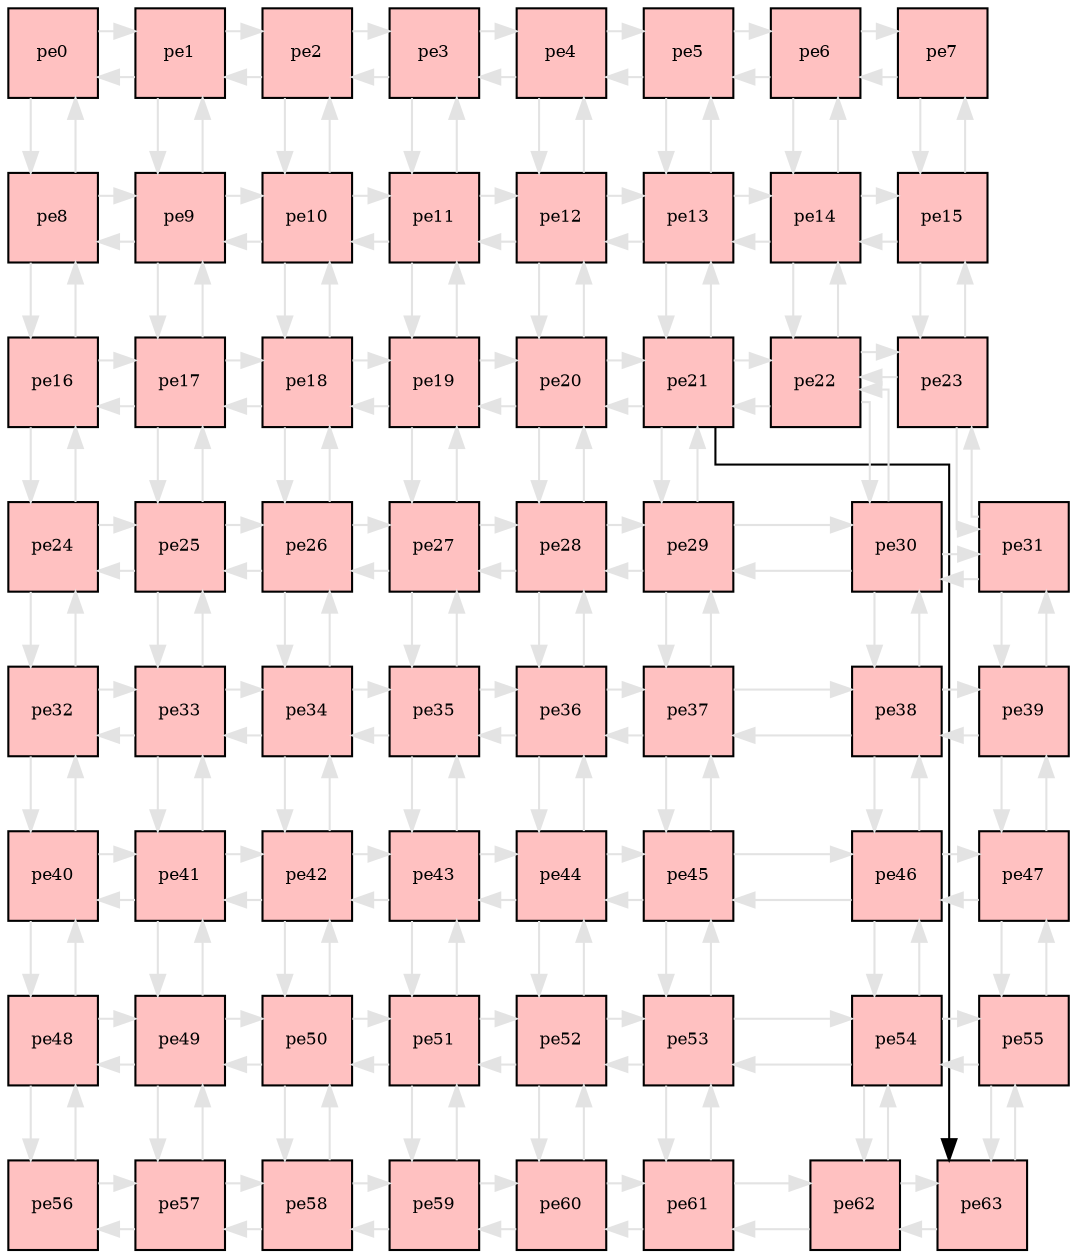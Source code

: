digraph layout  {
rankdir=TB;
splines=ortho;
0 [fillcolor="#FFc1c1", fixedsize=false, fontsize=8, label=pe0, shape=square, style=filled, tooltip=" ", width="0.6"];
1 [fillcolor="#FFc1c1", fixedsize=false, fontsize=8, label=pe1, shape=square, style=filled, tooltip=" ", width="0.6"];
2 [fillcolor="#FFc1c1", fixedsize=false, fontsize=8, label=pe2, shape=square, style=filled, tooltip=" ", width="0.6"];
3 [fillcolor="#FFc1c1", fixedsize=false, fontsize=8, label=pe3, shape=square, style=filled, tooltip=" ", width="0.6"];
4 [fillcolor="#FFc1c1", fixedsize=false, fontsize=8, label=pe4, shape=square, style=filled, tooltip=" ", width="0.6"];
5 [fillcolor="#FFc1c1", fixedsize=false, fontsize=8, label=pe5, shape=square, style=filled, tooltip=" ", width="0.6"];
6 [fillcolor="#FFc1c1", fixedsize=false, fontsize=8, label=pe6, shape=square, style=filled, tooltip=" ", width="0.6"];
7 [fillcolor="#FFc1c1", fixedsize=false, fontsize=8, label=pe7, shape=square, style=filled, tooltip=" ", width="0.6"];
8 [fillcolor="#FFc1c1", fixedsize=false, fontsize=8, label=pe8, shape=square, style=filled, tooltip=" ", width="0.6"];
9 [fillcolor="#FFc1c1", fixedsize=false, fontsize=8, label=pe9, shape=square, style=filled, tooltip=" ", width="0.6"];
10 [fillcolor="#FFc1c1", fixedsize=false, fontsize=8, label=pe10, shape=square, style=filled, tooltip=" ", width="0.6"];
11 [fillcolor="#FFc1c1", fixedsize=false, fontsize=8, label=pe11, shape=square, style=filled, tooltip=" ", width="0.6"];
12 [fillcolor="#FFc1c1", fixedsize=false, fontsize=8, label=pe12, shape=square, style=filled, tooltip=" ", width="0.6"];
13 [fillcolor="#FFc1c1", fixedsize=false, fontsize=8, label=pe13, shape=square, style=filled, tooltip=" ", width="0.6"];
14 [fillcolor="#FFc1c1", fixedsize=false, fontsize=8, label=pe14, shape=square, style=filled, tooltip=" ", width="0.6"];
15 [fillcolor="#FFc1c1", fixedsize=false, fontsize=8, label=pe15, shape=square, style=filled, tooltip=" ", width="0.6"];
16 [fillcolor="#FFc1c1", fixedsize=false, fontsize=8, label=pe16, shape=square, style=filled, tooltip=" ", width="0.6"];
17 [fillcolor="#FFc1c1", fixedsize=false, fontsize=8, label=pe17, shape=square, style=filled, tooltip=" ", width="0.6"];
18 [fillcolor="#FFc1c1", fixedsize=false, fontsize=8, label=pe18, shape=square, style=filled, tooltip=" ", width="0.6"];
19 [fillcolor="#FFc1c1", fixedsize=false, fontsize=8, label=pe19, shape=square, style=filled, tooltip=" ", width="0.6"];
20 [fillcolor="#FFc1c1", fixedsize=false, fontsize=8, label=pe20, shape=square, style=filled, tooltip=" ", width="0.6"];
21 [fillcolor="#FFc1c1", fixedsize=false, fontsize=8, label=pe21, shape=square, style=filled, tooltip=" ", width="0.6"];
22 [fillcolor="#FFc1c1", fixedsize=false, fontsize=8, label=pe22, shape=square, style=filled, tooltip=" ", width="0.6"];
23 [fillcolor="#FFc1c1", fixedsize=false, fontsize=8, label=pe23, shape=square, style=filled, tooltip=" ", width="0.6"];
24 [fillcolor="#FFc1c1", fixedsize=false, fontsize=8, label=pe24, shape=square, style=filled, tooltip=" ", width="0.6"];
25 [fillcolor="#FFc1c1", fixedsize=false, fontsize=8, label=pe25, shape=square, style=filled, tooltip=" ", width="0.6"];
26 [fillcolor="#FFc1c1", fixedsize=false, fontsize=8, label=pe26, shape=square, style=filled, tooltip=" ", width="0.6"];
27 [fillcolor="#FFc1c1", fixedsize=false, fontsize=8, label=pe27, shape=square, style=filled, tooltip=" ", width="0.6"];
28 [fillcolor="#FFc1c1", fixedsize=false, fontsize=8, label=pe28, shape=square, style=filled, tooltip=" ", width="0.6"];
29 [fillcolor="#FFc1c1", fixedsize=false, fontsize=8, label=pe29, shape=square, style=filled, tooltip=" ", width="0.6"];
30 [fillcolor="#FFc1c1", fixedsize=false, fontsize=8, label=pe30, shape=square, style=filled, tooltip=" ", width="0.6"];
31 [fillcolor="#FFc1c1", fixedsize=false, fontsize=8, label=pe31, shape=square, style=filled, tooltip=" ", width="0.6"];
32 [fillcolor="#FFc1c1", fixedsize=false, fontsize=8, label=pe32, shape=square, style=filled, tooltip=" ", width="0.6"];
33 [fillcolor="#FFc1c1", fixedsize=false, fontsize=8, label=pe33, shape=square, style=filled, tooltip=" ", width="0.6"];
34 [fillcolor="#FFc1c1", fixedsize=false, fontsize=8, label=pe34, shape=square, style=filled, tooltip=" ", width="0.6"];
35 [fillcolor="#FFc1c1", fixedsize=false, fontsize=8, label=pe35, shape=square, style=filled, tooltip=" ", width="0.6"];
36 [fillcolor="#FFc1c1", fixedsize=false, fontsize=8, label=pe36, shape=square, style=filled, tooltip=" ", width="0.6"];
37 [fillcolor="#FFc1c1", fixedsize=false, fontsize=8, label=pe37, shape=square, style=filled, tooltip=" ", width="0.6"];
38 [fillcolor="#FFc1c1", fixedsize=false, fontsize=8, label=pe38, shape=square, style=filled, tooltip=" ", width="0.6"];
39 [fillcolor="#FFc1c1", fixedsize=false, fontsize=8, label=pe39, shape=square, style=filled, tooltip=" ", width="0.6"];
40 [fillcolor="#FFc1c1", fixedsize=false, fontsize=8, label=pe40, shape=square, style=filled, tooltip=" ", width="0.6"];
41 [fillcolor="#FFc1c1", fixedsize=false, fontsize=8, label=pe41, shape=square, style=filled, tooltip=" ", width="0.6"];
42 [fillcolor="#FFc1c1", fixedsize=false, fontsize=8, label=pe42, shape=square, style=filled, tooltip=" ", width="0.6"];
43 [fillcolor="#FFc1c1", fixedsize=false, fontsize=8, label=pe43, shape=square, style=filled, tooltip=" ", width="0.6"];
44 [fillcolor="#FFc1c1", fixedsize=false, fontsize=8, label=pe44, shape=square, style=filled, tooltip=" ", width="0.6"];
45 [fillcolor="#FFc1c1", fixedsize=false, fontsize=8, label=pe45, shape=square, style=filled, tooltip=" ", width="0.6"];
46 [fillcolor="#FFc1c1", fixedsize=false, fontsize=8, label=pe46, shape=square, style=filled, tooltip=" ", width="0.6"];
47 [fillcolor="#FFc1c1", fixedsize=false, fontsize=8, label=pe47, shape=square, style=filled, tooltip=" ", width="0.6"];
48 [fillcolor="#FFc1c1", fixedsize=false, fontsize=8, label=pe48, shape=square, style=filled, tooltip=" ", width="0.6"];
49 [fillcolor="#FFc1c1", fixedsize=false, fontsize=8, label=pe49, shape=square, style=filled, tooltip=" ", width="0.6"];
50 [fillcolor="#FFc1c1", fixedsize=false, fontsize=8, label=pe50, shape=square, style=filled, tooltip=" ", width="0.6"];
51 [fillcolor="#FFc1c1", fixedsize=false, fontsize=8, label=pe51, shape=square, style=filled, tooltip=" ", width="0.6"];
52 [fillcolor="#FFc1c1", fixedsize=false, fontsize=8, label=pe52, shape=square, style=filled, tooltip=" ", width="0.6"];
53 [fillcolor="#FFc1c1", fixedsize=false, fontsize=8, label=pe53, shape=square, style=filled, tooltip=" ", width="0.6"];
54 [fillcolor="#FFc1c1", fixedsize=false, fontsize=8, label=pe54, shape=square, style=filled, tooltip=" ", width="0.6"];
55 [fillcolor="#FFc1c1", fixedsize=false, fontsize=8, label=pe55, shape=square, style=filled, tooltip=" ", width="0.6"];
56 [fillcolor="#FFc1c1", fixedsize=false, fontsize=8, label=pe56, shape=square, style=filled, tooltip=" ", width="0.6"];
57 [fillcolor="#FFc1c1", fixedsize=false, fontsize=8, label=pe57, shape=square, style=filled, tooltip=" ", width="0.6"];
58 [fillcolor="#FFc1c1", fixedsize=false, fontsize=8, label=pe58, shape=square, style=filled, tooltip=" ", width="0.6"];
59 [fillcolor="#FFc1c1", fixedsize=false, fontsize=8, label=pe59, shape=square, style=filled, tooltip=" ", width="0.6"];
60 [fillcolor="#FFc1c1", fixedsize=false, fontsize=8, label=pe60, shape=square, style=filled, tooltip=" ", width="0.6"];
61 [fillcolor="#FFc1c1", fixedsize=false, fontsize=8, label=pe61, shape=square, style=filled, tooltip=" ", width="0.6"];
62 [fillcolor="#FFc1c1", fixedsize=false, fontsize=8, label=pe62, shape=square, style=filled, tooltip=" ", width="0.6"];
63 [fillcolor="#FFc1c1", fixedsize=false, fontsize=8, label=pe63, shape=square, style=filled, tooltip=" ", width="0.6"];
21 -> 63;
0 -> 1  [color=grey89, constraint=false, style="penwidth(0.1)", weight=1];
0 -> 8  [color=grey89, constraint=false, style="penwidth(0.1)", weight=1];
1 -> 0  [color=grey89, constraint=false, style="penwidth(0.1)", weight=1];
1 -> 2  [color=grey89, constraint=false, style="penwidth(0.1)", weight=1];
1 -> 9  [color=grey89, constraint=false, style="penwidth(0.1)", weight=1];
2 -> 1  [color=grey89, constraint=false, style="penwidth(0.1)", weight=1];
2 -> 3  [color=grey89, constraint=false, style="penwidth(0.1)", weight=1];
2 -> 10  [color=grey89, constraint=false, style="penwidth(0.1)", weight=1];
3 -> 2  [color=grey89, constraint=false, style="penwidth(0.1)", weight=1];
3 -> 4  [color=grey89, constraint=false, style="penwidth(0.1)", weight=1];
3 -> 11  [color=grey89, constraint=false, style="penwidth(0.1)", weight=1];
4 -> 3  [color=grey89, constraint=false, style="penwidth(0.1)", weight=1];
4 -> 5  [color=grey89, constraint=false, style="penwidth(0.1)", weight=1];
4 -> 12  [color=grey89, constraint=false, style="penwidth(0.1)", weight=1];
5 -> 4  [color=grey89, constraint=false, style="penwidth(0.1)", weight=1];
5 -> 6  [color=grey89, constraint=false, style="penwidth(0.1)", weight=1];
5 -> 13  [color=grey89, constraint=false, style="penwidth(0.1)", weight=1];
6 -> 5  [color=grey89, constraint=false, style="penwidth(0.1)", weight=1];
6 -> 7  [color=grey89, constraint=false, style="penwidth(0.1)", weight=1];
6 -> 14  [color=grey89, constraint=false, style="penwidth(0.1)", weight=1];
7 -> 6  [color=grey89, constraint=false, style="penwidth(0.1)", weight=1];
7 -> 15  [color=grey89, constraint=false, style="penwidth(0.1)", weight=1];
8 -> 0  [color=grey89, constraint=false, style="penwidth(0.1)", weight=1];
8 -> 9  [color=grey89, constraint=false, style="penwidth(0.1)", weight=1];
8 -> 16  [color=grey89, constraint=false, style="penwidth(0.1)", weight=1];
9 -> 1  [color=grey89, constraint=false, style="penwidth(0.1)", weight=1];
9 -> 8  [color=grey89, constraint=false, style="penwidth(0.1)", weight=1];
9 -> 10  [color=grey89, constraint=false, style="penwidth(0.1)", weight=1];
9 -> 17  [color=grey89, constraint=false, style="penwidth(0.1)", weight=1];
10 -> 2  [color=grey89, constraint=false, style="penwidth(0.1)", weight=1];
10 -> 9  [color=grey89, constraint=false, style="penwidth(0.1)", weight=1];
10 -> 11  [color=grey89, constraint=false, style="penwidth(0.1)", weight=1];
10 -> 18  [color=grey89, constraint=false, style="penwidth(0.1)", weight=1];
11 -> 3  [color=grey89, constraint=false, style="penwidth(0.1)", weight=1];
11 -> 10  [color=grey89, constraint=false, style="penwidth(0.1)", weight=1];
11 -> 12  [color=grey89, constraint=false, style="penwidth(0.1)", weight=1];
11 -> 19  [color=grey89, constraint=false, style="penwidth(0.1)", weight=1];
12 -> 4  [color=grey89, constraint=false, style="penwidth(0.1)", weight=1];
12 -> 11  [color=grey89, constraint=false, style="penwidth(0.1)", weight=1];
12 -> 13  [color=grey89, constraint=false, style="penwidth(0.1)", weight=1];
12 -> 20  [color=grey89, constraint=false, style="penwidth(0.1)", weight=1];
13 -> 5  [color=grey89, constraint=false, style="penwidth(0.1)", weight=1];
13 -> 12  [color=grey89, constraint=false, style="penwidth(0.1)", weight=1];
13 -> 14  [color=grey89, constraint=false, style="penwidth(0.1)", weight=1];
13 -> 21  [color=grey89, constraint=false, style="penwidth(0.1)", weight=1];
14 -> 6  [color=grey89, constraint=false, style="penwidth(0.1)", weight=1];
14 -> 13  [color=grey89, constraint=false, style="penwidth(0.1)", weight=1];
14 -> 15  [color=grey89, constraint=false, style="penwidth(0.1)", weight=1];
14 -> 22  [color=grey89, constraint=false, style="penwidth(0.1)", weight=1];
15 -> 7  [color=grey89, constraint=false, style="penwidth(0.1)", weight=1];
15 -> 14  [color=grey89, constraint=false, style="penwidth(0.1)", weight=1];
15 -> 23  [color=grey89, constraint=false, style="penwidth(0.1)", weight=1];
16 -> 8  [color=grey89, constraint=false, style="penwidth(0.1)", weight=1];
16 -> 17  [color=grey89, constraint=false, style="penwidth(0.1)", weight=1];
16 -> 24  [color=grey89, constraint=false, style="penwidth(0.1)", weight=1];
17 -> 9  [color=grey89, constraint=false, style="penwidth(0.1)", weight=1];
17 -> 16  [color=grey89, constraint=false, style="penwidth(0.1)", weight=1];
17 -> 18  [color=grey89, constraint=false, style="penwidth(0.1)", weight=1];
17 -> 25  [color=grey89, constraint=false, style="penwidth(0.1)", weight=1];
18 -> 10  [color=grey89, constraint=false, style="penwidth(0.1)", weight=1];
18 -> 17  [color=grey89, constraint=false, style="penwidth(0.1)", weight=1];
18 -> 19  [color=grey89, constraint=false, style="penwidth(0.1)", weight=1];
18 -> 26  [color=grey89, constraint=false, style="penwidth(0.1)", weight=1];
19 -> 11  [color=grey89, constraint=false, style="penwidth(0.1)", weight=1];
19 -> 18  [color=grey89, constraint=false, style="penwidth(0.1)", weight=1];
19 -> 20  [color=grey89, constraint=false, style="penwidth(0.1)", weight=1];
19 -> 27  [color=grey89, constraint=false, style="penwidth(0.1)", weight=1];
20 -> 12  [color=grey89, constraint=false, style="penwidth(0.1)", weight=1];
20 -> 19  [color=grey89, constraint=false, style="penwidth(0.1)", weight=1];
20 -> 21  [color=grey89, constraint=false, style="penwidth(0.1)", weight=1];
20 -> 28  [color=grey89, constraint=false, style="penwidth(0.1)", weight=1];
21 -> 13  [color=grey89, constraint=false, style="penwidth(0.1)", weight=1];
21 -> 20  [color=grey89, constraint=false, style="penwidth(0.1)", weight=1];
21 -> 22  [color=grey89, constraint=false, style="penwidth(0.1)", weight=1];
21 -> 29  [color=grey89, constraint=false, style="penwidth(0.1)", weight=1];
22 -> 14  [color=grey89, constraint=false, style="penwidth(0.1)", weight=1];
22 -> 21  [color=grey89, constraint=false, style="penwidth(0.1)", weight=1];
22 -> 23  [color=grey89, constraint=false, style="penwidth(0.1)", weight=1];
22 -> 30  [color=grey89, constraint=false, style="penwidth(0.1)", weight=1];
23 -> 15  [color=grey89, constraint=false, style="penwidth(0.1)", weight=1];
23 -> 22  [color=grey89, constraint=false, style="penwidth(0.1)", weight=1];
23 -> 31  [color=grey89, constraint=false, style="penwidth(0.1)", weight=1];
24 -> 16  [color=grey89, constraint=false, style="penwidth(0.1)", weight=1];
24 -> 25  [color=grey89, constraint=false, style="penwidth(0.1)", weight=1];
24 -> 32  [color=grey89, constraint=false, style="penwidth(0.1)", weight=1];
25 -> 17  [color=grey89, constraint=false, style="penwidth(0.1)", weight=1];
25 -> 24  [color=grey89, constraint=false, style="penwidth(0.1)", weight=1];
25 -> 26  [color=grey89, constraint=false, style="penwidth(0.1)", weight=1];
25 -> 33  [color=grey89, constraint=false, style="penwidth(0.1)", weight=1];
26 -> 18  [color=grey89, constraint=false, style="penwidth(0.1)", weight=1];
26 -> 25  [color=grey89, constraint=false, style="penwidth(0.1)", weight=1];
26 -> 27  [color=grey89, constraint=false, style="penwidth(0.1)", weight=1];
26 -> 34  [color=grey89, constraint=false, style="penwidth(0.1)", weight=1];
27 -> 19  [color=grey89, constraint=false, style="penwidth(0.1)", weight=1];
27 -> 26  [color=grey89, constraint=false, style="penwidth(0.1)", weight=1];
27 -> 28  [color=grey89, constraint=false, style="penwidth(0.1)", weight=1];
27 -> 35  [color=grey89, constraint=false, style="penwidth(0.1)", weight=1];
28 -> 20  [color=grey89, constraint=false, style="penwidth(0.1)", weight=1];
28 -> 27  [color=grey89, constraint=false, style="penwidth(0.1)", weight=1];
28 -> 29  [color=grey89, constraint=false, style="penwidth(0.1)", weight=1];
28 -> 36  [color=grey89, constraint=false, style="penwidth(0.1)", weight=1];
29 -> 21  [color=grey89, constraint=false, style="penwidth(0.1)", weight=1];
29 -> 28  [color=grey89, constraint=false, style="penwidth(0.1)", weight=1];
29 -> 30  [color=grey89, constraint=false, style="penwidth(0.1)", weight=1];
29 -> 37  [color=grey89, constraint=false, style="penwidth(0.1)", weight=1];
30 -> 22  [color=grey89, constraint=false, style="penwidth(0.1)", weight=1];
30 -> 29  [color=grey89, constraint=false, style="penwidth(0.1)", weight=1];
30 -> 31  [color=grey89, constraint=false, style="penwidth(0.1)", weight=1];
30 -> 38  [color=grey89, constraint=false, style="penwidth(0.1)", weight=1];
31 -> 23  [color=grey89, constraint=false, style="penwidth(0.1)", weight=1];
31 -> 30  [color=grey89, constraint=false, style="penwidth(0.1)", weight=1];
31 -> 39  [color=grey89, constraint=false, style="penwidth(0.1)", weight=1];
32 -> 24  [color=grey89, constraint=false, style="penwidth(0.1)", weight=1];
32 -> 33  [color=grey89, constraint=false, style="penwidth(0.1)", weight=1];
32 -> 40  [color=grey89, constraint=false, style="penwidth(0.1)", weight=1];
33 -> 25  [color=grey89, constraint=false, style="penwidth(0.1)", weight=1];
33 -> 32  [color=grey89, constraint=false, style="penwidth(0.1)", weight=1];
33 -> 34  [color=grey89, constraint=false, style="penwidth(0.1)", weight=1];
33 -> 41  [color=grey89, constraint=false, style="penwidth(0.1)", weight=1];
34 -> 26  [color=grey89, constraint=false, style="penwidth(0.1)", weight=1];
34 -> 33  [color=grey89, constraint=false, style="penwidth(0.1)", weight=1];
34 -> 35  [color=grey89, constraint=false, style="penwidth(0.1)", weight=1];
34 -> 42  [color=grey89, constraint=false, style="penwidth(0.1)", weight=1];
35 -> 27  [color=grey89, constraint=false, style="penwidth(0.1)", weight=1];
35 -> 34  [color=grey89, constraint=false, style="penwidth(0.1)", weight=1];
35 -> 36  [color=grey89, constraint=false, style="penwidth(0.1)", weight=1];
35 -> 43  [color=grey89, constraint=false, style="penwidth(0.1)", weight=1];
36 -> 28  [color=grey89, constraint=false, style="penwidth(0.1)", weight=1];
36 -> 35  [color=grey89, constraint=false, style="penwidth(0.1)", weight=1];
36 -> 37  [color=grey89, constraint=false, style="penwidth(0.1)", weight=1];
36 -> 44  [color=grey89, constraint=false, style="penwidth(0.1)", weight=1];
37 -> 29  [color=grey89, constraint=false, style="penwidth(0.1)", weight=1];
37 -> 36  [color=grey89, constraint=false, style="penwidth(0.1)", weight=1];
37 -> 38  [color=grey89, constraint=false, style="penwidth(0.1)", weight=1];
37 -> 45  [color=grey89, constraint=false, style="penwidth(0.1)", weight=1];
38 -> 30  [color=grey89, constraint=false, style="penwidth(0.1)", weight=1];
38 -> 37  [color=grey89, constraint=false, style="penwidth(0.1)", weight=1];
38 -> 39  [color=grey89, constraint=false, style="penwidth(0.1)", weight=1];
38 -> 46  [color=grey89, constraint=false, style="penwidth(0.1)", weight=1];
39 -> 31  [color=grey89, constraint=false, style="penwidth(0.1)", weight=1];
39 -> 38  [color=grey89, constraint=false, style="penwidth(0.1)", weight=1];
39 -> 47  [color=grey89, constraint=false, style="penwidth(0.1)", weight=1];
40 -> 32  [color=grey89, constraint=false, style="penwidth(0.1)", weight=1];
40 -> 41  [color=grey89, constraint=false, style="penwidth(0.1)", weight=1];
40 -> 48  [color=grey89, constraint=false, style="penwidth(0.1)", weight=1];
41 -> 33  [color=grey89, constraint=false, style="penwidth(0.1)", weight=1];
41 -> 40  [color=grey89, constraint=false, style="penwidth(0.1)", weight=1];
41 -> 42  [color=grey89, constraint=false, style="penwidth(0.1)", weight=1];
41 -> 49  [color=grey89, constraint=false, style="penwidth(0.1)", weight=1];
42 -> 34  [color=grey89, constraint=false, style="penwidth(0.1)", weight=1];
42 -> 41  [color=grey89, constraint=false, style="penwidth(0.1)", weight=1];
42 -> 43  [color=grey89, constraint=false, style="penwidth(0.1)", weight=1];
42 -> 50  [color=grey89, constraint=false, style="penwidth(0.1)", weight=1];
43 -> 35  [color=grey89, constraint=false, style="penwidth(0.1)", weight=1];
43 -> 42  [color=grey89, constraint=false, style="penwidth(0.1)", weight=1];
43 -> 44  [color=grey89, constraint=false, style="penwidth(0.1)", weight=1];
43 -> 51  [color=grey89, constraint=false, style="penwidth(0.1)", weight=1];
44 -> 36  [color=grey89, constraint=false, style="penwidth(0.1)", weight=1];
44 -> 43  [color=grey89, constraint=false, style="penwidth(0.1)", weight=1];
44 -> 45  [color=grey89, constraint=false, style="penwidth(0.1)", weight=1];
44 -> 52  [color=grey89, constraint=false, style="penwidth(0.1)", weight=1];
45 -> 37  [color=grey89, constraint=false, style="penwidth(0.1)", weight=1];
45 -> 44  [color=grey89, constraint=false, style="penwidth(0.1)", weight=1];
45 -> 46  [color=grey89, constraint=false, style="penwidth(0.1)", weight=1];
45 -> 53  [color=grey89, constraint=false, style="penwidth(0.1)", weight=1];
46 -> 38  [color=grey89, constraint=false, style="penwidth(0.1)", weight=1];
46 -> 45  [color=grey89, constraint=false, style="penwidth(0.1)", weight=1];
46 -> 47  [color=grey89, constraint=false, style="penwidth(0.1)", weight=1];
46 -> 54  [color=grey89, constraint=false, style="penwidth(0.1)", weight=1];
47 -> 39  [color=grey89, constraint=false, style="penwidth(0.1)", weight=1];
47 -> 46  [color=grey89, constraint=false, style="penwidth(0.1)", weight=1];
47 -> 55  [color=grey89, constraint=false, style="penwidth(0.1)", weight=1];
48 -> 40  [color=grey89, constraint=false, style="penwidth(0.1)", weight=1];
48 -> 49  [color=grey89, constraint=false, style="penwidth(0.1)", weight=1];
48 -> 56  [color=grey89, constraint=false, style="penwidth(0.1)", weight=1];
49 -> 41  [color=grey89, constraint=false, style="penwidth(0.1)", weight=1];
49 -> 48  [color=grey89, constraint=false, style="penwidth(0.1)", weight=1];
49 -> 50  [color=grey89, constraint=false, style="penwidth(0.1)", weight=1];
49 -> 57  [color=grey89, constraint=false, style="penwidth(0.1)", weight=1];
50 -> 42  [color=grey89, constraint=false, style="penwidth(0.1)", weight=1];
50 -> 49  [color=grey89, constraint=false, style="penwidth(0.1)", weight=1];
50 -> 51  [color=grey89, constraint=false, style="penwidth(0.1)", weight=1];
50 -> 58  [color=grey89, constraint=false, style="penwidth(0.1)", weight=1];
51 -> 43  [color=grey89, constraint=false, style="penwidth(0.1)", weight=1];
51 -> 50  [color=grey89, constraint=false, style="penwidth(0.1)", weight=1];
51 -> 52  [color=grey89, constraint=false, style="penwidth(0.1)", weight=1];
51 -> 59  [color=grey89, constraint=false, style="penwidth(0.1)", weight=1];
52 -> 44  [color=grey89, constraint=false, style="penwidth(0.1)", weight=1];
52 -> 51  [color=grey89, constraint=false, style="penwidth(0.1)", weight=1];
52 -> 53  [color=grey89, constraint=false, style="penwidth(0.1)", weight=1];
52 -> 60  [color=grey89, constraint=false, style="penwidth(0.1)", weight=1];
53 -> 45  [color=grey89, constraint=false, style="penwidth(0.1)", weight=1];
53 -> 52  [color=grey89, constraint=false, style="penwidth(0.1)", weight=1];
53 -> 54  [color=grey89, constraint=false, style="penwidth(0.1)", weight=1];
53 -> 61  [color=grey89, constraint=false, style="penwidth(0.1)", weight=1];
54 -> 46  [color=grey89, constraint=false, style="penwidth(0.1)", weight=1];
54 -> 53  [color=grey89, constraint=false, style="penwidth(0.1)", weight=1];
54 -> 55  [color=grey89, constraint=false, style="penwidth(0.1)", weight=1];
54 -> 62  [color=grey89, constraint=false, style="penwidth(0.1)", weight=1];
55 -> 47  [color=grey89, constraint=false, style="penwidth(0.1)", weight=1];
55 -> 54  [color=grey89, constraint=false, style="penwidth(0.1)", weight=1];
55 -> 63  [color=grey89, constraint=false, style="penwidth(0.1)", weight=1];
56 -> 48  [color=grey89, constraint=false, style="penwidth(0.1)", weight=1];
56 -> 57  [color=grey89, constraint=false, style="penwidth(0.1)", weight=1];
57 -> 49  [color=grey89, constraint=false, style="penwidth(0.1)", weight=1];
57 -> 56  [color=grey89, constraint=false, style="penwidth(0.1)", weight=1];
57 -> 58  [color=grey89, constraint=false, style="penwidth(0.1)", weight=1];
58 -> 50  [color=grey89, constraint=false, style="penwidth(0.1)", weight=1];
58 -> 57  [color=grey89, constraint=false, style="penwidth(0.1)", weight=1];
58 -> 59  [color=grey89, constraint=false, style="penwidth(0.1)", weight=1];
59 -> 51  [color=grey89, constraint=false, style="penwidth(0.1)", weight=1];
59 -> 58  [color=grey89, constraint=false, style="penwidth(0.1)", weight=1];
59 -> 60  [color=grey89, constraint=false, style="penwidth(0.1)", weight=1];
60 -> 52  [color=grey89, constraint=false, style="penwidth(0.1)", weight=1];
60 -> 59  [color=grey89, constraint=false, style="penwidth(0.1)", weight=1];
60 -> 61  [color=grey89, constraint=false, style="penwidth(0.1)", weight=1];
61 -> 53  [color=grey89, constraint=false, style="penwidth(0.1)", weight=1];
61 -> 60  [color=grey89, constraint=false, style="penwidth(0.1)", weight=1];
61 -> 62  [color=grey89, constraint=false, style="penwidth(0.1)", weight=1];
62 -> 54  [color=grey89, constraint=false, style="penwidth(0.1)", weight=1];
62 -> 61  [color=grey89, constraint=false, style="penwidth(0.1)", weight=1];
62 -> 63  [color=grey89, constraint=false, style="penwidth(0.1)", weight=1];
63 -> 55  [color=grey89, constraint=false, style="penwidth(0.1)", weight=1];
63 -> 62  [color=grey89, constraint=false, style="penwidth(0.1)", weight=1];
edge [constraint=true, style=invis];

0 -> 8 -> 16 -> 24 -> 32 -> 40 -> 48 -> 56;
1 -> 9 -> 17 -> 25 -> 33 -> 41 -> 49 -> 57;
2 -> 10 -> 18 -> 26 -> 34 -> 42 -> 50 -> 58;
3 -> 11 -> 19 -> 27 -> 35 -> 43 -> 51 -> 59;
4 -> 12 -> 20 -> 28 -> 36 -> 44 -> 52 -> 60;
5 -> 13 -> 21 -> 29 -> 37 -> 45 -> 53 -> 61;
6 -> 14 -> 22 -> 30 -> 38 -> 46 -> 54 -> 62;
7 -> 15 -> 23 -> 31 -> 39 -> 47 -> 55 -> 63;
rank = same {0 -> 1 -> 2 -> 3 -> 4 -> 5 -> 6 -> 7};
rank = same {8 -> 9 -> 10 -> 11 -> 12 -> 13 -> 14 -> 15};
rank = same {16 -> 17 -> 18 -> 19 -> 20 -> 21 -> 22 -> 23};
rank = same {24 -> 25 -> 26 -> 27 -> 28 -> 29 -> 30 -> 31};
rank = same {32 -> 33 -> 34 -> 35 -> 36 -> 37 -> 38 -> 39};
rank = same {40 -> 41 -> 42 -> 43 -> 44 -> 45 -> 46 -> 47};
rank = same {48 -> 49 -> 50 -> 51 -> 52 -> 53 -> 54 -> 55};
rank = same {56 -> 57 -> 58 -> 59 -> 60 -> 61 -> 62 -> 63};
}